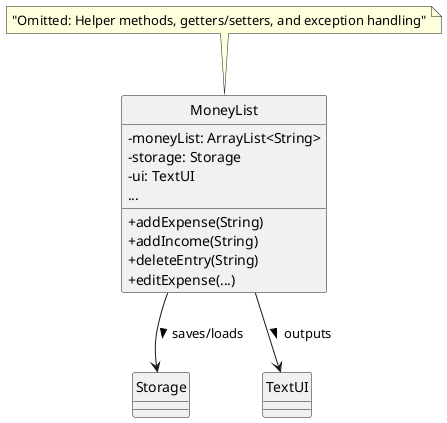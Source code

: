 @startuml MoneyList_ClassDiagram
hide circle
skinparam classAttributeIconSize 0

class MoneyList {
  - moneyList: ArrayList<String>
  - storage: Storage
  - ui: TextUI
  + addExpense(String)
  + addIncome(String)
  + deleteEntry(String)
  + editExpense(...)
  ...
}

note top: "Omitted: Helper methods, getters/setters, and exception handling"

MoneyList --> Storage : saves/loads >
MoneyList --> TextUI : outputs >

@enduml